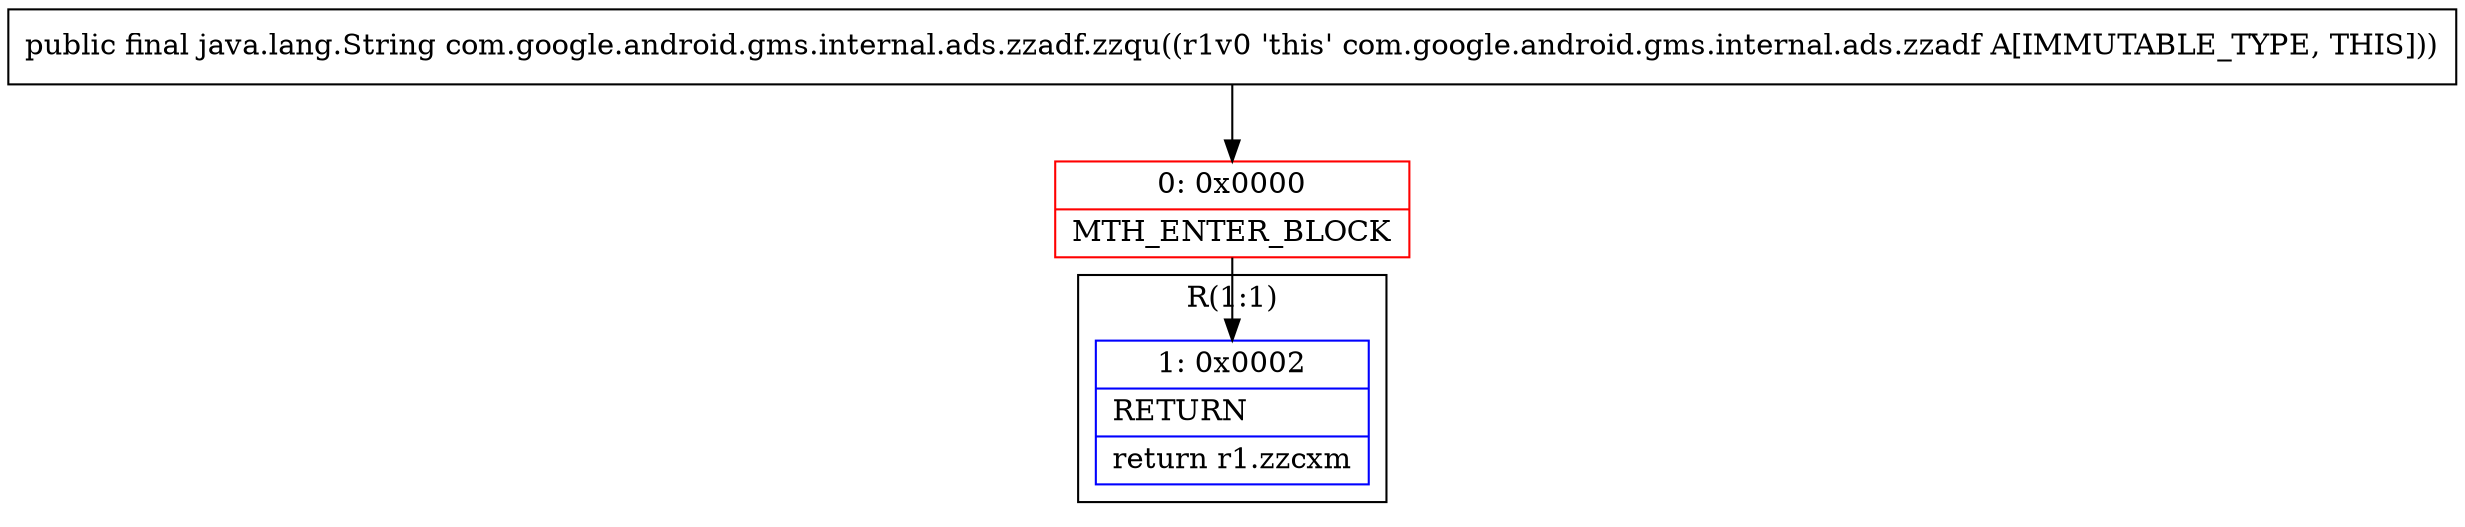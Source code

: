 digraph "CFG forcom.google.android.gms.internal.ads.zzadf.zzqu()Ljava\/lang\/String;" {
subgraph cluster_Region_1852257311 {
label = "R(1:1)";
node [shape=record,color=blue];
Node_1 [shape=record,label="{1\:\ 0x0002|RETURN\l|return r1.zzcxm\l}"];
}
Node_0 [shape=record,color=red,label="{0\:\ 0x0000|MTH_ENTER_BLOCK\l}"];
MethodNode[shape=record,label="{public final java.lang.String com.google.android.gms.internal.ads.zzadf.zzqu((r1v0 'this' com.google.android.gms.internal.ads.zzadf A[IMMUTABLE_TYPE, THIS])) }"];
MethodNode -> Node_0;
Node_0 -> Node_1;
}


